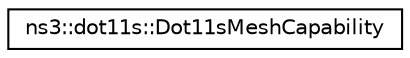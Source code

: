 digraph "Graphical Class Hierarchy"
{
 // LATEX_PDF_SIZE
  edge [fontname="Helvetica",fontsize="10",labelfontname="Helvetica",labelfontsize="10"];
  node [fontname="Helvetica",fontsize="10",shape=record];
  rankdir="LR";
  Node0 [label="ns3::dot11s::Dot11sMeshCapability",height=0.2,width=0.4,color="black", fillcolor="white", style="filled",URL="$classns3_1_1dot11s_1_1_dot11s_mesh_capability.html",tooltip="A set of values indicating whether a mesh STA is a possible candidate for mesh peering establishment ..."];
}
